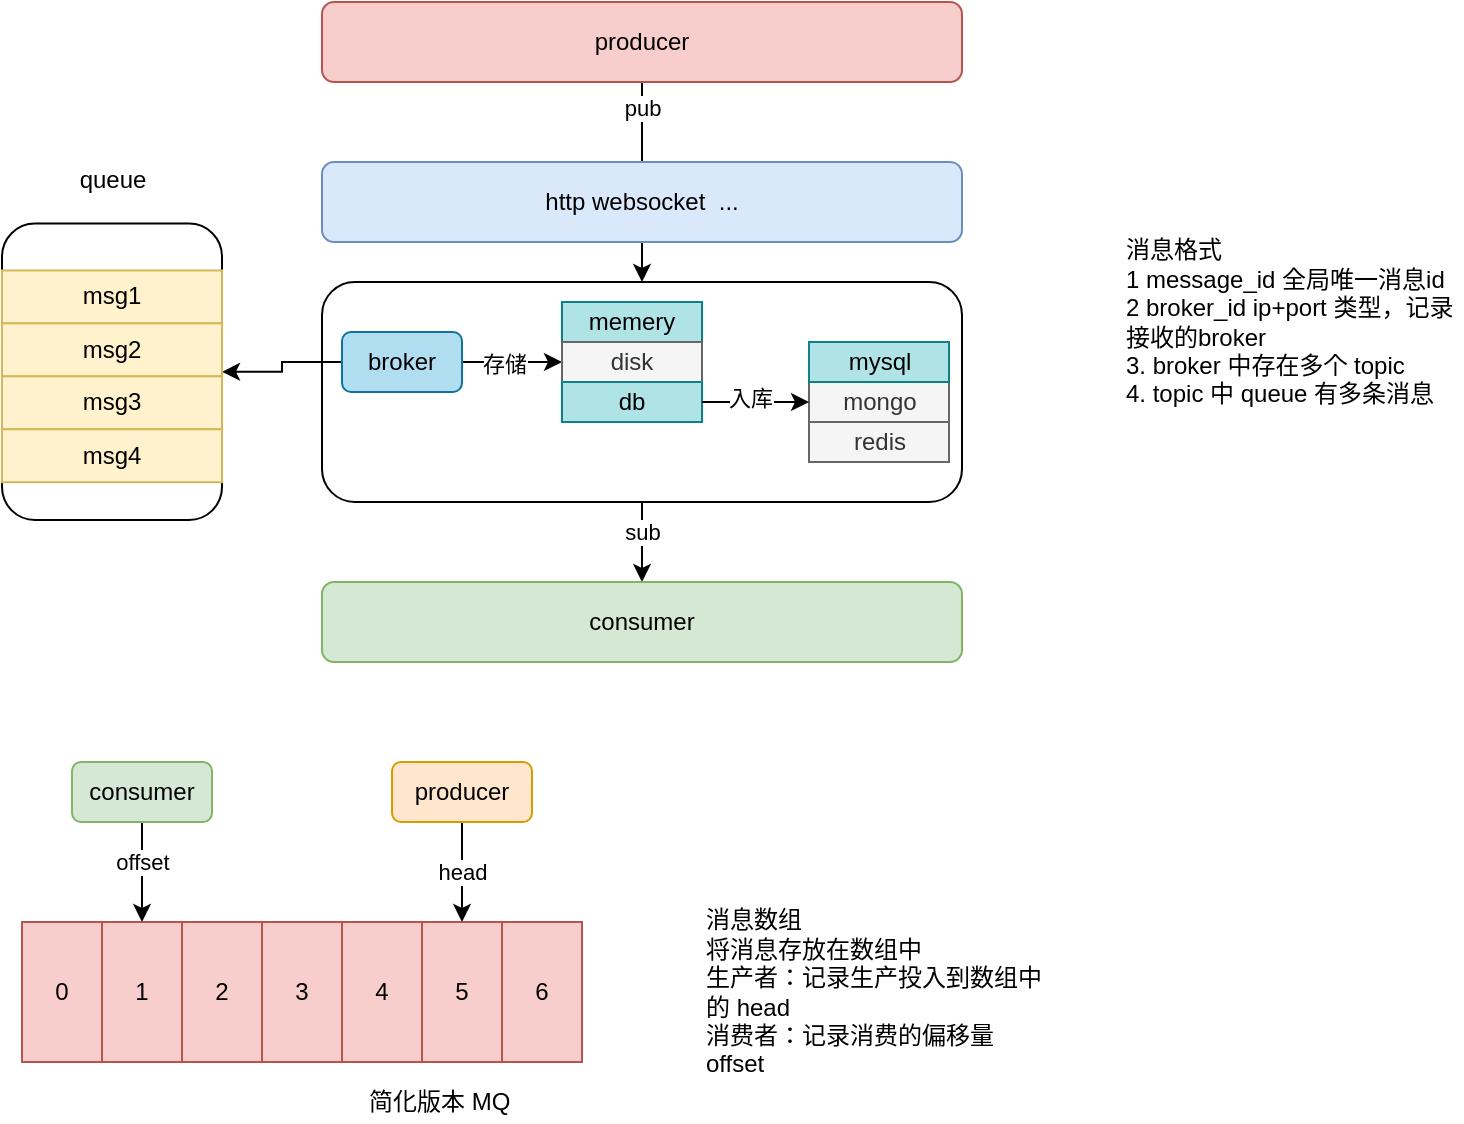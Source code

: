 <mxfile version="14.3.0" type="github">
  <diagram id="GEWbKtwTwwU5BR-KHDl5" name="第 1 页">
    <mxGraphModel dx="946" dy="620" grid="1" gridSize="10" guides="1" tooltips="1" connect="1" arrows="1" fold="1" page="1" pageScale="1" pageWidth="827" pageHeight="1169" math="0" shadow="0">
      <root>
        <mxCell id="0" />
        <mxCell id="1" parent="0" />
        <mxCell id="4Ff3cxpEsu5nCAXXMV_1-10" value="" style="edgeStyle=orthogonalEdgeStyle;rounded=0;orthogonalLoop=1;jettySize=auto;html=1;" parent="1" source="4Ff3cxpEsu5nCAXXMV_1-2" target="4Ff3cxpEsu5nCAXXMV_1-6" edge="1">
          <mxGeometry relative="1" as="geometry" />
        </mxCell>
        <mxCell id="4Ff3cxpEsu5nCAXXMV_1-13" value="sub" style="edgeLabel;html=1;align=center;verticalAlign=middle;resizable=0;points=[];" parent="4Ff3cxpEsu5nCAXXMV_1-10" vertex="1" connectable="0">
          <mxGeometry x="0.25" y="3" relative="1" as="geometry">
            <mxPoint x="-3" y="-10" as="offset" />
          </mxGeometry>
        </mxCell>
        <mxCell id="4Ff3cxpEsu5nCAXXMV_1-2" value="" style="rounded=1;whiteSpace=wrap;html=1;" parent="1" vertex="1">
          <mxGeometry x="170" y="320" width="320" height="110" as="geometry" />
        </mxCell>
        <mxCell id="4Ff3cxpEsu5nCAXXMV_1-6" value="consumer" style="rounded=1;whiteSpace=wrap;html=1;fillColor=#d5e8d4;strokeColor=#82b366;" parent="1" vertex="1">
          <mxGeometry x="170" y="470" width="320" height="40" as="geometry" />
        </mxCell>
        <mxCell id="4Ff3cxpEsu5nCAXXMV_1-9" value="" style="edgeStyle=orthogonalEdgeStyle;rounded=0;orthogonalLoop=1;jettySize=auto;html=1;" parent="1" source="4Ff3cxpEsu5nCAXXMV_1-7" target="4Ff3cxpEsu5nCAXXMV_1-2" edge="1">
          <mxGeometry relative="1" as="geometry" />
        </mxCell>
        <mxCell id="4Ff3cxpEsu5nCAXXMV_1-11" value="pub" style="edgeLabel;html=1;align=center;verticalAlign=middle;resizable=0;points=[];" parent="4Ff3cxpEsu5nCAXXMV_1-9" vertex="1" connectable="0">
          <mxGeometry x="-0.291" y="1" relative="1" as="geometry">
            <mxPoint x="-1" y="-23" as="offset" />
          </mxGeometry>
        </mxCell>
        <mxCell id="4Ff3cxpEsu5nCAXXMV_1-7" value="producer" style="rounded=1;whiteSpace=wrap;html=1;fillColor=#f8cecc;strokeColor=#b85450;" parent="1" vertex="1">
          <mxGeometry x="170" y="180" width="320" height="40" as="geometry" />
        </mxCell>
        <mxCell id="4Ff3cxpEsu5nCAXXMV_1-26" style="edgeStyle=orthogonalEdgeStyle;rounded=0;orthogonalLoop=1;jettySize=auto;html=1;entryX=0;entryY=0.5;entryDx=0;entryDy=0;" parent="1" source="4Ff3cxpEsu5nCAXXMV_1-15" target="4Ff3cxpEsu5nCAXXMV_1-18" edge="1">
          <mxGeometry relative="1" as="geometry" />
        </mxCell>
        <mxCell id="4Ff3cxpEsu5nCAXXMV_1-27" value="存储" style="edgeLabel;html=1;align=center;verticalAlign=middle;resizable=0;points=[];" parent="4Ff3cxpEsu5nCAXXMV_1-26" vertex="1" connectable="0">
          <mxGeometry x="-0.186" y="-1" relative="1" as="geometry">
            <mxPoint as="offset" />
          </mxGeometry>
        </mxCell>
        <mxCell id="uMKOycxnDkq_2mH9ONQj-2" style="edgeStyle=orthogonalEdgeStyle;rounded=0;orthogonalLoop=1;jettySize=auto;html=1;" parent="1" source="4Ff3cxpEsu5nCAXXMV_1-15" target="uMKOycxnDkq_2mH9ONQj-1" edge="1">
          <mxGeometry relative="1" as="geometry" />
        </mxCell>
        <mxCell id="4Ff3cxpEsu5nCAXXMV_1-15" value="broker" style="rounded=1;whiteSpace=wrap;html=1;fillColor=#b1ddf0;strokeColor=#10739e;" parent="1" vertex="1">
          <mxGeometry x="180" y="345" width="60" height="30" as="geometry" />
        </mxCell>
        <mxCell id="4Ff3cxpEsu5nCAXXMV_1-23" value="" style="group;fillColor=#b0e3e6;strokeColor=#0e8088;" parent="1" vertex="1" connectable="0">
          <mxGeometry x="290" y="330" width="70" height="60" as="geometry" />
        </mxCell>
        <mxCell id="4Ff3cxpEsu5nCAXXMV_1-17" value="memery" style="rounded=0;whiteSpace=wrap;html=1;fillColor=#b0e3e6;strokeColor=#0e8088;" parent="4Ff3cxpEsu5nCAXXMV_1-23" vertex="1">
          <mxGeometry width="70" height="20" as="geometry" />
        </mxCell>
        <mxCell id="4Ff3cxpEsu5nCAXXMV_1-18" value="disk" style="rounded=0;whiteSpace=wrap;html=1;fillColor=#f5f5f5;strokeColor=#666666;fontColor=#333333;" parent="4Ff3cxpEsu5nCAXXMV_1-23" vertex="1">
          <mxGeometry y="20" width="70" height="20" as="geometry" />
        </mxCell>
        <mxCell id="4Ff3cxpEsu5nCAXXMV_1-19" value="db" style="rounded=0;whiteSpace=wrap;html=1;fillColor=#b0e3e6;strokeColor=#0e8088;" parent="4Ff3cxpEsu5nCAXXMV_1-23" vertex="1">
          <mxGeometry y="40" width="70" height="20" as="geometry" />
        </mxCell>
        <mxCell id="4Ff3cxpEsu5nCAXXMV_1-24" value="" style="group" parent="1" vertex="1" connectable="0">
          <mxGeometry x="413.5" y="350" width="70" height="60" as="geometry" />
        </mxCell>
        <mxCell id="4Ff3cxpEsu5nCAXXMV_1-20" value="mongo" style="rounded=0;whiteSpace=wrap;html=1;fillColor=#f5f5f5;strokeColor=#666666;fontColor=#333333;" parent="4Ff3cxpEsu5nCAXXMV_1-24" vertex="1">
          <mxGeometry y="20" width="70" height="20" as="geometry" />
        </mxCell>
        <mxCell id="4Ff3cxpEsu5nCAXXMV_1-21" value="mysql" style="rounded=0;whiteSpace=wrap;html=1;fillColor=#b0e3e6;strokeColor=#0e8088;" parent="4Ff3cxpEsu5nCAXXMV_1-24" vertex="1">
          <mxGeometry width="70" height="20" as="geometry" />
        </mxCell>
        <mxCell id="4Ff3cxpEsu5nCAXXMV_1-22" value="redis" style="rounded=0;whiteSpace=wrap;html=1;fillColor=#f5f5f5;strokeColor=#666666;fontColor=#333333;" parent="4Ff3cxpEsu5nCAXXMV_1-24" vertex="1">
          <mxGeometry y="40" width="70" height="20" as="geometry" />
        </mxCell>
        <mxCell id="4Ff3cxpEsu5nCAXXMV_1-25" style="edgeStyle=orthogonalEdgeStyle;rounded=0;orthogonalLoop=1;jettySize=auto;html=1;" parent="1" source="4Ff3cxpEsu5nCAXXMV_1-19" target="4Ff3cxpEsu5nCAXXMV_1-20" edge="1">
          <mxGeometry relative="1" as="geometry" />
        </mxCell>
        <mxCell id="4Ff3cxpEsu5nCAXXMV_1-28" value="入库" style="edgeLabel;html=1;align=center;verticalAlign=middle;resizable=0;points=[];" parent="4Ff3cxpEsu5nCAXXMV_1-25" vertex="1" connectable="0">
          <mxGeometry x="-0.122" y="2" relative="1" as="geometry">
            <mxPoint as="offset" />
          </mxGeometry>
        </mxCell>
        <mxCell id="4Ff3cxpEsu5nCAXXMV_1-29" value="消息格式&lt;br&gt;&lt;div&gt;&lt;span&gt;1&amp;nbsp;message_id&amp;nbsp;全局唯一消息id&lt;/span&gt;&lt;/div&gt;&lt;div&gt;&lt;span&gt;2&amp;nbsp;broker_id&amp;nbsp;ip+port&amp;nbsp;类型，记录接收的broker&lt;/span&gt;&lt;/div&gt;&lt;div&gt;&lt;span&gt;3. broker&amp;nbsp;中存在多个&amp;nbsp;topic&lt;/span&gt;&lt;/div&gt;&lt;div&gt;&lt;span&gt;4. topic&amp;nbsp;中&amp;nbsp;queue&amp;nbsp;有多条消息&lt;/span&gt;&lt;/div&gt;" style="text;html=1;strokeColor=none;fillColor=none;align=left;verticalAlign=middle;whiteSpace=wrap;rounded=0;" parent="1" vertex="1">
          <mxGeometry x="570" y="305" width="170" height="70" as="geometry" />
        </mxCell>
        <mxCell id="DPD9DdjjSpF7IbTdE0S3-2" value="http websocket&amp;nbsp; ..." style="rounded=1;whiteSpace=wrap;html=1;fillColor=#dae8fc;strokeColor=#6c8ebf;" parent="1" vertex="1">
          <mxGeometry x="170" y="260" width="320" height="40" as="geometry" />
        </mxCell>
        <mxCell id="uMKOycxnDkq_2mH9ONQj-8" value="" style="group" parent="1" vertex="1" connectable="0">
          <mxGeometry x="10" y="259" width="110" height="180" as="geometry" />
        </mxCell>
        <mxCell id="uMKOycxnDkq_2mH9ONQj-1" value="" style="rounded=1;whiteSpace=wrap;html=1;" parent="uMKOycxnDkq_2mH9ONQj-8" vertex="1">
          <mxGeometry y="31.765" width="110" height="148.235" as="geometry" />
        </mxCell>
        <mxCell id="uMKOycxnDkq_2mH9ONQj-3" value="queue" style="text;html=1;align=center;verticalAlign=middle;resizable=0;points=[];autosize=1;" parent="uMKOycxnDkq_2mH9ONQj-8" vertex="1">
          <mxGeometry x="30" width="50" height="20" as="geometry" />
        </mxCell>
        <mxCell id="uMKOycxnDkq_2mH9ONQj-4" value="msg1" style="rounded=0;whiteSpace=wrap;html=1;fillColor=#fff2cc;strokeColor=#d6b656;" parent="uMKOycxnDkq_2mH9ONQj-8" vertex="1">
          <mxGeometry y="55.235" width="110" height="26.471" as="geometry" />
        </mxCell>
        <mxCell id="uMKOycxnDkq_2mH9ONQj-5" value="msg2" style="rounded=0;whiteSpace=wrap;html=1;fillColor=#fff2cc;strokeColor=#d6b656;" parent="uMKOycxnDkq_2mH9ONQj-8" vertex="1">
          <mxGeometry y="81.706" width="110" height="26.471" as="geometry" />
        </mxCell>
        <mxCell id="uMKOycxnDkq_2mH9ONQj-6" value="msg3" style="rounded=0;whiteSpace=wrap;html=1;fillColor=#fff2cc;strokeColor=#d6b656;" parent="uMKOycxnDkq_2mH9ONQj-8" vertex="1">
          <mxGeometry y="108.176" width="110" height="26.471" as="geometry" />
        </mxCell>
        <mxCell id="uMKOycxnDkq_2mH9ONQj-7" value="msg4" style="rounded=0;whiteSpace=wrap;html=1;fillColor=#fff2cc;strokeColor=#d6b656;" parent="uMKOycxnDkq_2mH9ONQj-8" vertex="1">
          <mxGeometry y="134.647" width="110" height="26.471" as="geometry" />
        </mxCell>
        <mxCell id="bFqt1jwmSwAZHQrY0wR8-1" value="" style="rounded=0;whiteSpace=wrap;html=1;" vertex="1" parent="1">
          <mxGeometry x="20" y="640" width="280" height="70" as="geometry" />
        </mxCell>
        <mxCell id="bFqt1jwmSwAZHQrY0wR8-2" value="0" style="rounded=0;whiteSpace=wrap;html=1;fillColor=#f8cecc;strokeColor=#b85450;" vertex="1" parent="1">
          <mxGeometry x="20" y="640" width="40" height="70" as="geometry" />
        </mxCell>
        <mxCell id="bFqt1jwmSwAZHQrY0wR8-4" value="2" style="rounded=0;whiteSpace=wrap;html=1;fillColor=#f8cecc;strokeColor=#b85450;" vertex="1" parent="1">
          <mxGeometry x="100" y="640" width="40" height="70" as="geometry" />
        </mxCell>
        <mxCell id="bFqt1jwmSwAZHQrY0wR8-6" value="1" style="rounded=0;whiteSpace=wrap;html=1;fillColor=#f8cecc;strokeColor=#b85450;" vertex="1" parent="1">
          <mxGeometry x="60" y="640" width="40" height="70" as="geometry" />
        </mxCell>
        <mxCell id="bFqt1jwmSwAZHQrY0wR8-7" value="5" style="rounded=0;whiteSpace=wrap;html=1;fillColor=#f8cecc;strokeColor=#b85450;" vertex="1" parent="1">
          <mxGeometry x="220" y="640" width="40" height="70" as="geometry" />
        </mxCell>
        <mxCell id="bFqt1jwmSwAZHQrY0wR8-8" value="3" style="rounded=0;whiteSpace=wrap;html=1;fillColor=#f8cecc;strokeColor=#b85450;" vertex="1" parent="1">
          <mxGeometry x="140" y="640" width="40" height="70" as="geometry" />
        </mxCell>
        <mxCell id="bFqt1jwmSwAZHQrY0wR8-9" value="4" style="rounded=0;whiteSpace=wrap;html=1;fillColor=#f8cecc;strokeColor=#b85450;" vertex="1" parent="1">
          <mxGeometry x="180" y="640" width="40" height="70" as="geometry" />
        </mxCell>
        <mxCell id="bFqt1jwmSwAZHQrY0wR8-10" value="6" style="rounded=0;whiteSpace=wrap;html=1;fillColor=#f8cecc;strokeColor=#b85450;" vertex="1" parent="1">
          <mxGeometry x="260" y="640" width="40" height="70" as="geometry" />
        </mxCell>
        <mxCell id="bFqt1jwmSwAZHQrY0wR8-17" value="head" style="edgeStyle=orthogonalEdgeStyle;rounded=0;orthogonalLoop=1;jettySize=auto;html=1;entryX=0.5;entryY=0;entryDx=0;entryDy=0;" edge="1" parent="1" source="bFqt1jwmSwAZHQrY0wR8-15" target="bFqt1jwmSwAZHQrY0wR8-7">
          <mxGeometry relative="1" as="geometry" />
        </mxCell>
        <mxCell id="bFqt1jwmSwAZHQrY0wR8-15" value="producer" style="rounded=1;whiteSpace=wrap;html=1;fillColor=#ffe6cc;strokeColor=#d79b00;" vertex="1" parent="1">
          <mxGeometry x="205" y="560" width="70" height="30" as="geometry" />
        </mxCell>
        <mxCell id="bFqt1jwmSwAZHQrY0wR8-20" style="edgeStyle=orthogonalEdgeStyle;rounded=0;orthogonalLoop=1;jettySize=auto;html=1;entryX=0.5;entryY=0;entryDx=0;entryDy=0;" edge="1" parent="1" source="bFqt1jwmSwAZHQrY0wR8-19" target="bFqt1jwmSwAZHQrY0wR8-6">
          <mxGeometry relative="1" as="geometry" />
        </mxCell>
        <mxCell id="bFqt1jwmSwAZHQrY0wR8-21" value="offset" style="edgeLabel;html=1;align=center;verticalAlign=middle;resizable=0;points=[];" vertex="1" connectable="0" parent="bFqt1jwmSwAZHQrY0wR8-20">
          <mxGeometry x="-0.2" relative="1" as="geometry">
            <mxPoint as="offset" />
          </mxGeometry>
        </mxCell>
        <mxCell id="bFqt1jwmSwAZHQrY0wR8-19" value="consumer" style="rounded=1;whiteSpace=wrap;html=1;fillColor=#d5e8d4;strokeColor=#82b366;" vertex="1" parent="1">
          <mxGeometry x="45" y="560" width="70" height="30" as="geometry" />
        </mxCell>
        <mxCell id="bFqt1jwmSwAZHQrY0wR8-22" value="消息数组&lt;br&gt;将消息存放在数组中&lt;br&gt;生产者：记录生产投入到数组中的 head&lt;br&gt;消费者：记录消费的偏移量offset" style="text;html=1;strokeColor=none;fillColor=none;align=left;verticalAlign=middle;whiteSpace=wrap;rounded=0;" vertex="1" parent="1">
          <mxGeometry x="360" y="640" width="170" height="70" as="geometry" />
        </mxCell>
        <mxCell id="bFqt1jwmSwAZHQrY0wR8-23" value="简化版本 MQ&amp;nbsp;" style="text;html=1;align=center;verticalAlign=middle;resizable=0;points=[];autosize=1;" vertex="1" parent="1">
          <mxGeometry x="185" y="720" width="90" height="20" as="geometry" />
        </mxCell>
      </root>
    </mxGraphModel>
  </diagram>
</mxfile>
